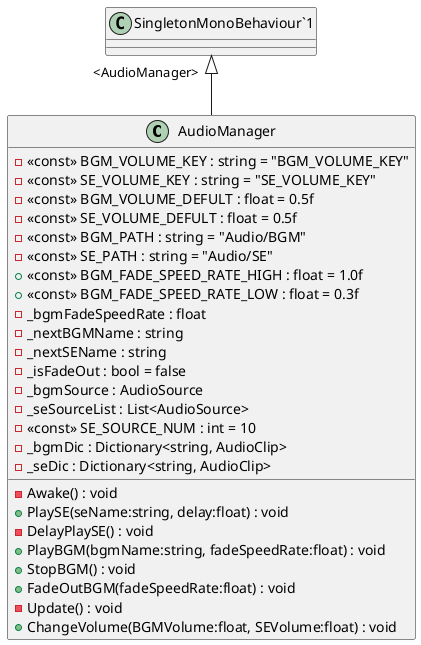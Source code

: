 @startuml
class AudioManager {
    - <<const>> BGM_VOLUME_KEY : string = "BGM_VOLUME_KEY"
    - <<const>> SE_VOLUME_KEY : string = "SE_VOLUME_KEY"
    - <<const>> BGM_VOLUME_DEFULT : float = 0.5f
    - <<const>> SE_VOLUME_DEFULT : float = 0.5f
    - <<const>> BGM_PATH : string = "Audio/BGM"
    - <<const>> SE_PATH : string = "Audio/SE"
    + <<const>> BGM_FADE_SPEED_RATE_HIGH : float = 1.0f
    + <<const>> BGM_FADE_SPEED_RATE_LOW : float = 0.3f
    - _bgmFadeSpeedRate : float
    - _nextBGMName : string
    - _nextSEName : string
    - _isFadeOut : bool = false
    - _bgmSource : AudioSource
    - _seSourceList : List<AudioSource>
    - <<const>> SE_SOURCE_NUM : int = 10
    - _bgmDic : Dictionary<string, AudioClip>
    - _seDic : Dictionary<string, AudioClip>
    - Awake() : void
    + PlaySE(seName:string, delay:float) : void
    - DelayPlaySE() : void
    + PlayBGM(bgmName:string, fadeSpeedRate:float) : void
    + StopBGM() : void
    + FadeOutBGM(fadeSpeedRate:float) : void
    - Update() : void
    + ChangeVolume(BGMVolume:float, SEVolume:float) : void
}
"SingletonMonoBehaviour`1" "<AudioManager>" <|-- AudioManager
@enduml
